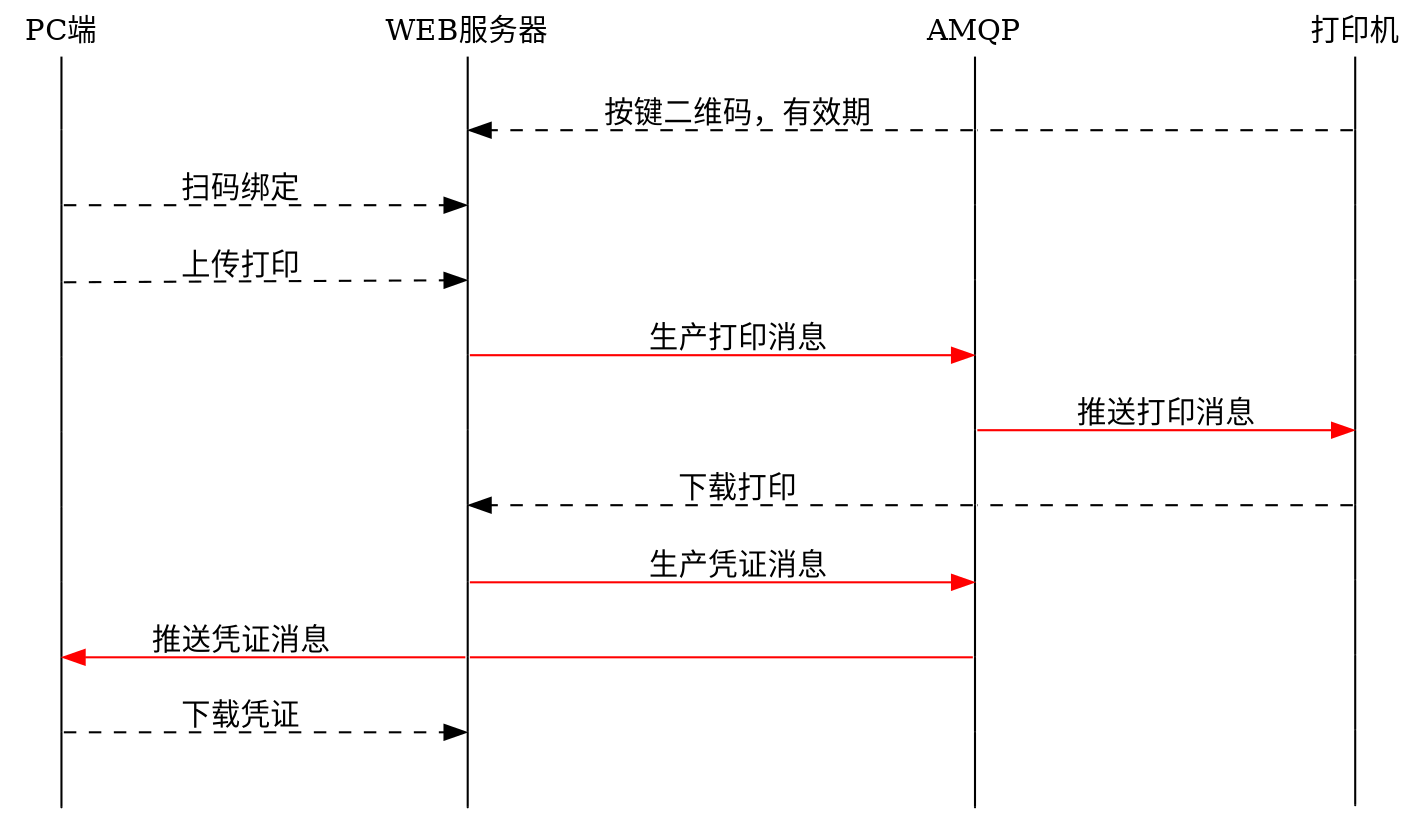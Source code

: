 
digraph G {
  rankdir="LR";
	node[shape = "point",width=0,height=0];
  edge[arrowhead="none",style="dashed"]



  {
		rank="same";
    edge[style="solided"];
    pc[shape="plaintext",label="PC端"];
		pc -> step00 -> step01 -> step02 -> step03 -> step04 -> step05 -> step06 -> step07 -> step08 -> step09;
	}

  {
		rank="same";
    edge[style="solided"];
    WEB[shape="plaintext",label="WEB服务器"];
	  WEB -> step10 -> step11 -> step12 -> step13 -> step14 -> step15 -> step16 -> step17 -> step18 -> step19;
	}

  { 
		rank="same";
    edge[style="solided"];
    AMQP[shape="plaintext"];
	  AMQP -> step20 -> step21 -> step22 -> step23 -> step24 -> step25 -> step26 -> step27 -> step28 -> step29;
	}

  {
		rank="same";
    edge[style="solided"];
    pr[shape="plaintext",label="打印机"];
	  pr -> step30 -> step31 -> step32 -> step33 -> step34 -> step35 -> step36 -> step37 -> step38 -> stepr39;
	}


	step30 -> step20;
  step20 -> step10 [label="按键二维码，有效期",arrowhead="normal"];
	step01 -> step11 [label="扫码绑定",arrowhead="normal"];
	step02 -> step12 [label="上传打印",arrowhead="normal"];

	step13 -> step23 [label="生产打印消息",arrowhead="normal",color="red",style="solided"];
	step24 -> step34 [label="推送打印消息",arrowhead="normal",color="red",style="solided"];
  step35 -> step25;
	step25 -> step15 [label="下载打印",arrowhead="normal"];

  step16 -> step26 [label="生产凭证消息",arrowhead="normal",color="red",style="solided"];
	step27 -> step17 ["color"="red",style="solided"];
  step17 -> step07 [label="推送凭证消息",arrowhead="normal",color="red",style="solided"];
  step08 -> step18 [label="下载凭证",arrowhead="normal"];
}

